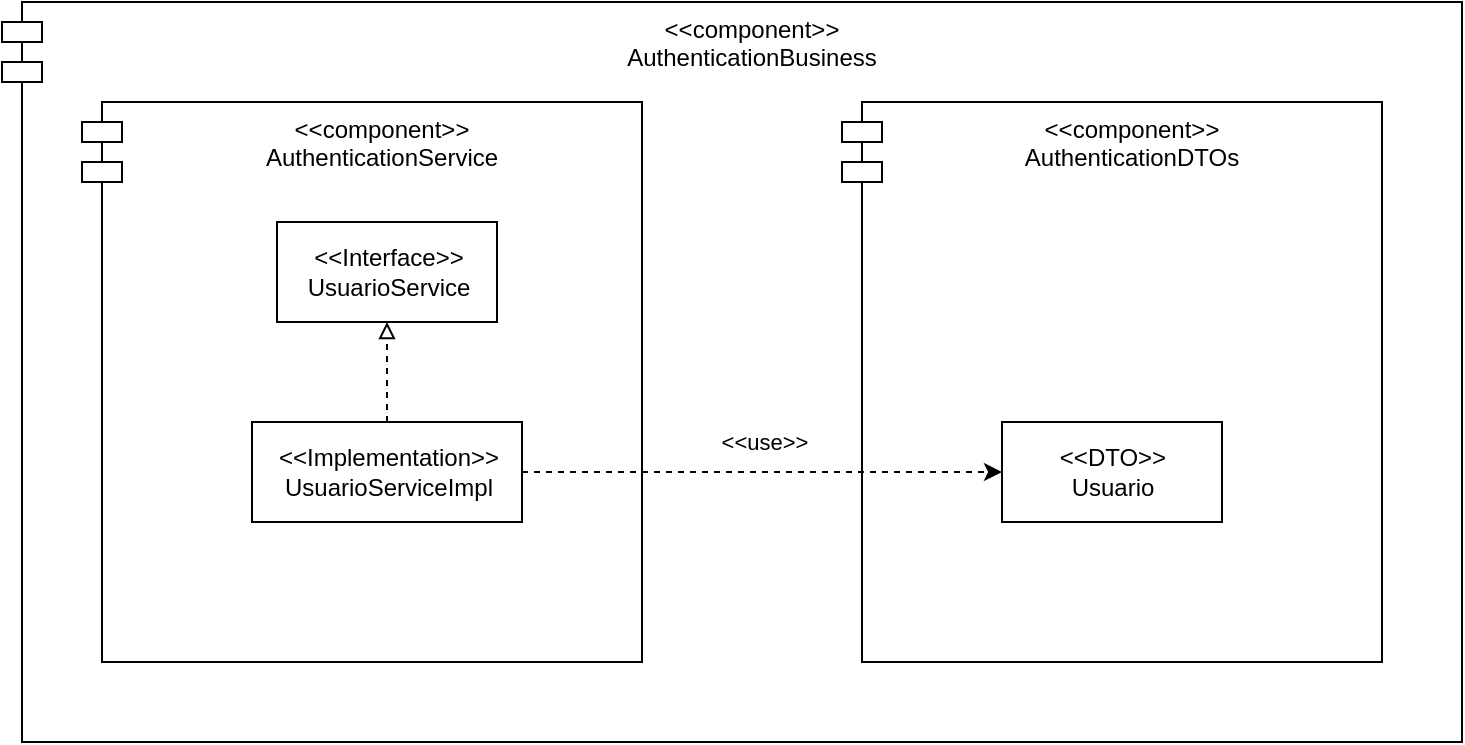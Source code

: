 <mxfile version="17.1.2" type="github">
  <diagram id="jmIH7N42caOvKsFyoirR" name="Page-1">
    <mxGraphModel dx="1422" dy="752" grid="1" gridSize="10" guides="1" tooltips="1" connect="1" arrows="1" fold="1" page="1" pageScale="1" pageWidth="827" pageHeight="1169" math="0" shadow="0">
      <root>
        <mxCell id="0" />
        <mxCell id="1" parent="0" />
        <mxCell id="muXD6YrY-UIbCJYSaRgn-1" value="&lt;&lt;component&gt;&gt;&#xa;AuthenticationBusiness" style="shape=module;align=left;spacingLeft=20;align=center;verticalAlign=top;" parent="1" vertex="1">
          <mxGeometry x="30" y="40" width="730" height="370" as="geometry" />
        </mxCell>
        <mxCell id="muXD6YrY-UIbCJYSaRgn-2" value="&lt;&lt;component&gt;&gt;&#xa;AuthenticationService" style="shape=module;align=left;spacingLeft=20;align=center;verticalAlign=top;" parent="1" vertex="1">
          <mxGeometry x="70" y="90" width="280" height="280" as="geometry" />
        </mxCell>
        <mxCell id="muXD6YrY-UIbCJYSaRgn-3" value="&lt;&lt;component&gt;&gt;&#xa;AuthenticationDTOs" style="shape=module;align=left;spacingLeft=20;align=center;verticalAlign=top;" parent="1" vertex="1">
          <mxGeometry x="450" y="90" width="270" height="280" as="geometry" />
        </mxCell>
        <mxCell id="muXD6YrY-UIbCJYSaRgn-4" value="&amp;lt;&amp;lt;DTO&amp;gt;&amp;gt;&lt;br&gt;Usuario" style="html=1;" parent="1" vertex="1">
          <mxGeometry x="530" y="250" width="110" height="50" as="geometry" />
        </mxCell>
        <mxCell id="muXD6YrY-UIbCJYSaRgn-6" value="&amp;lt;&amp;lt;Interface&amp;gt;&amp;gt;&lt;br&gt;UsuarioService" style="html=1;" parent="1" vertex="1">
          <mxGeometry x="167.5" y="150" width="110" height="50" as="geometry" />
        </mxCell>
        <mxCell id="muXD6YrY-UIbCJYSaRgn-7" value="&amp;lt;&amp;lt;Implementation&amp;gt;&amp;gt;&lt;br&gt;UsuarioServiceImpl" style="html=1;" parent="1" vertex="1">
          <mxGeometry x="155" y="250" width="135" height="50" as="geometry" />
        </mxCell>
        <mxCell id="muXD6YrY-UIbCJYSaRgn-9" value="" style="endArrow=classic;html=1;rounded=0;entryX=0;entryY=0.5;entryDx=0;entryDy=0;dashed=1;exitX=1;exitY=0.5;exitDx=0;exitDy=0;" parent="1" source="muXD6YrY-UIbCJYSaRgn-7" target="muXD6YrY-UIbCJYSaRgn-4" edge="1">
          <mxGeometry width="50" height="50" relative="1" as="geometry">
            <mxPoint x="410" y="20" as="sourcePoint" />
            <mxPoint x="440" y="240" as="targetPoint" />
          </mxGeometry>
        </mxCell>
        <mxCell id="muXD6YrY-UIbCJYSaRgn-10" value="&amp;lt;&amp;lt;use&amp;gt;&amp;gt;" style="edgeLabel;html=1;align=center;verticalAlign=middle;resizable=0;points=[];" parent="muXD6YrY-UIbCJYSaRgn-9" vertex="1" connectable="0">
          <mxGeometry x="0.162" y="-1" relative="1" as="geometry">
            <mxPoint x="-19" y="-16" as="offset" />
          </mxGeometry>
        </mxCell>
        <mxCell id="muXD6YrY-UIbCJYSaRgn-15" value="" style="endArrow=block;html=1;rounded=0;entryX=0.5;entryY=1;entryDx=0;entryDy=0;dashed=1;exitX=0.5;exitY=0;exitDx=0;exitDy=0;endFill=0;" parent="1" source="muXD6YrY-UIbCJYSaRgn-7" target="muXD6YrY-UIbCJYSaRgn-6" edge="1">
          <mxGeometry width="50" height="50" relative="1" as="geometry">
            <mxPoint x="300" y="285" as="sourcePoint" />
            <mxPoint x="540" y="185" as="targetPoint" />
          </mxGeometry>
        </mxCell>
      </root>
    </mxGraphModel>
  </diagram>
</mxfile>
